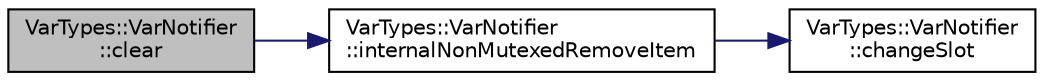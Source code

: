 digraph "VarTypes::VarNotifier::clear"
{
 // INTERACTIVE_SVG=YES
  edge [fontname="Helvetica",fontsize="10",labelfontname="Helvetica",labelfontsize="10"];
  node [fontname="Helvetica",fontsize="10",shape=record];
  rankdir="LR";
  Node1 [label="VarTypes::VarNotifier\l::clear",height=0.2,width=0.4,color="black", fillcolor="grey75", style="filled", fontcolor="black"];
  Node1 -> Node2 [color="midnightblue",fontsize="10",style="solid",fontname="Helvetica"];
  Node2 [label="VarTypes::VarNotifier\l::internalNonMutexedRemoveItem",height=0.2,width=0.4,color="black", fillcolor="white", style="filled",URL="$d6/d76/class_var_types_1_1_var_notifier.html#a538f80875409859b43753cae50cccc75"];
  Node2 -> Node3 [color="midnightblue",fontsize="10",style="solid",fontname="Helvetica"];
  Node3 [label="VarTypes::VarNotifier\l::changeSlot",height=0.2,width=0.4,color="black", fillcolor="white", style="filled",URL="$d6/d76/class_var_types_1_1_var_notifier.html#adbd7a8ce14f161a0d918c407a8d3fbf8"];
}
